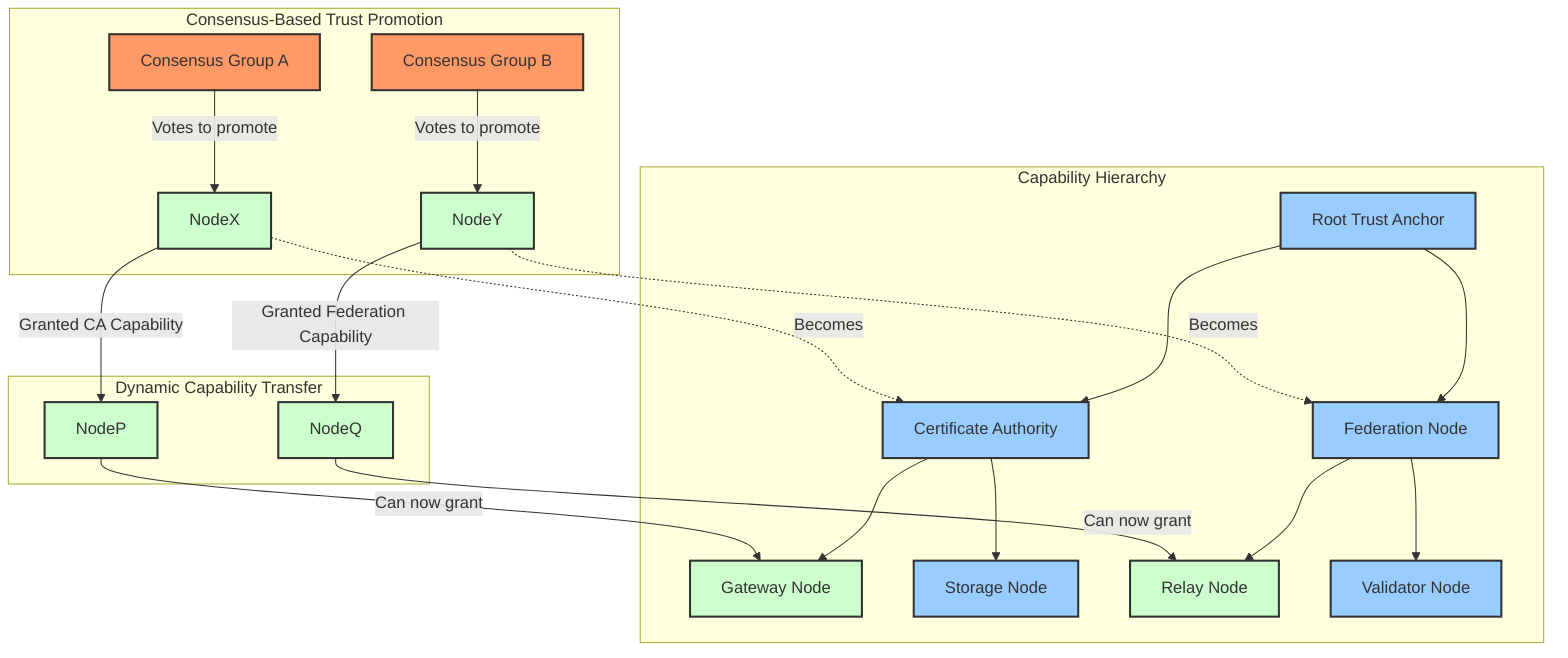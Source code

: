 flowchart TD
    subgraph "Consensus-Based Trust Promotion"
        ConsensusA[Consensus Group A]
        ConsensusB[Consensus Group B]
        
        ConsensusA -->|Votes to promote| NodeX
        ConsensusB -->|Votes to promote| NodeY
    end
    
    subgraph "Capability Hierarchy"
        RootAnchor[Root Trust Anchor]
        CA[Certificate Authority]
        Federation[Federation Node]
        Gateway[Gateway Node]
        Storage[Storage Node]
        Relay[Relay Node]
        Validator[Validator Node]
        
        RootAnchor --> CA
        RootAnchor --> Federation
        CA --> Gateway
        CA --> Storage
        Federation --> Relay
        Federation --> Validator
    end
    
    subgraph "Dynamic Capability Transfer"
        NodeX -->|Granted CA Capability| NodeP
        NodeY -->|Granted Federation Capability| NodeQ
        NodeP -->|Can now grant| Gateway
        NodeQ -->|Can now grant| Relay
    end
    
    NodeX -.->|Becomes| CA
    NodeY -.->|Becomes| Federation
    
    classDef consensus fill:#f96,stroke:#333,stroke-width:2px;
    classDef capability fill:#9cf,stroke:#333,stroke-width:2px;
    classDef transfer fill:#cfc,stroke:#333,stroke-width:2px;
    
    class ConsensusA,ConsensusB consensus;
    class RootAnchor,CA,Federation,Gateway,Storage,Relay,Validator capability;
    class NodeX,NodeY,NodeP,NodeQ,Gateway,Relay transfer;